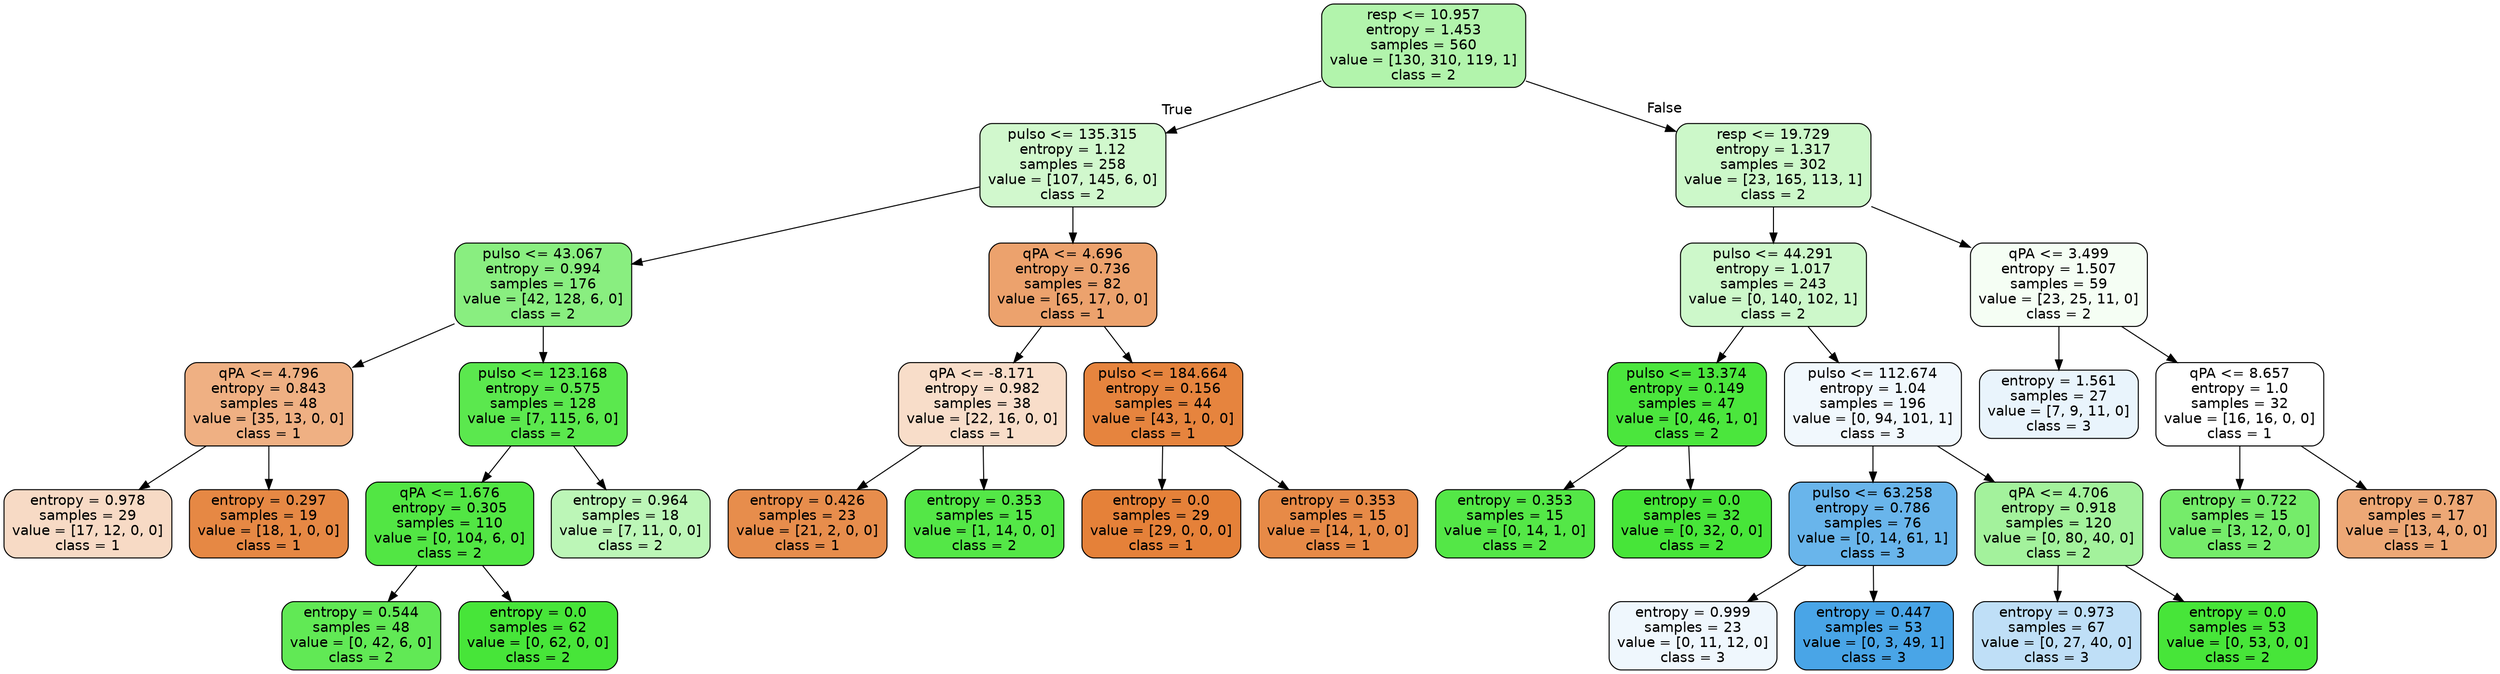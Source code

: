 digraph Tree {
node [shape=box, style="filled, rounded", color="black", fontname="helvetica"] ;
edge [fontname="helvetica"] ;
0 [label="resp <= 10.957\nentropy = 1.453\nsamples = 560\nvalue = [130, 310, 119, 1]\nclass = 2", fillcolor="#b2f4ac"] ;
1 [label="pulso <= 135.315\nentropy = 1.12\nsamples = 258\nvalue = [107, 145, 6, 0]\nclass = 2", fillcolor="#d1f8cd"] ;
0 -> 1 [labeldistance=2.5, labelangle=45, headlabel="True"] ;
2 [label="pulso <= 43.067\nentropy = 0.994\nsamples = 176\nvalue = [42, 128, 6, 0]\nclass = 2", fillcolor="#89ee80"] ;
1 -> 2 ;
3 [label="qPA <= 4.796\nentropy = 0.843\nsamples = 48\nvalue = [35, 13, 0, 0]\nclass = 1", fillcolor="#efb083"] ;
2 -> 3 ;
4 [label="entropy = 0.978\nsamples = 29\nvalue = [17, 12, 0, 0]\nclass = 1", fillcolor="#f7dac5"] ;
3 -> 4 ;
5 [label="entropy = 0.297\nsamples = 19\nvalue = [18, 1, 0, 0]\nclass = 1", fillcolor="#e68844"] ;
3 -> 5 ;
6 [label="pulso <= 123.168\nentropy = 0.575\nsamples = 128\nvalue = [7, 115, 6, 0]\nclass = 2", fillcolor="#5be84e"] ;
2 -> 6 ;
7 [label="qPA <= 1.676\nentropy = 0.305\nsamples = 110\nvalue = [0, 104, 6, 0]\nclass = 2", fillcolor="#52e644"] ;
6 -> 7 ;
8 [label="entropy = 0.544\nsamples = 48\nvalue = [0, 42, 6, 0]\nclass = 2", fillcolor="#61e955"] ;
7 -> 8 ;
9 [label="entropy = 0.0\nsamples = 62\nvalue = [0, 62, 0, 0]\nclass = 2", fillcolor="#47e539"] ;
7 -> 9 ;
10 [label="entropy = 0.964\nsamples = 18\nvalue = [7, 11, 0, 0]\nclass = 2", fillcolor="#bcf6b7"] ;
6 -> 10 ;
11 [label="qPA <= 4.696\nentropy = 0.736\nsamples = 82\nvalue = [65, 17, 0, 0]\nclass = 1", fillcolor="#eca26d"] ;
1 -> 11 ;
12 [label="qPA <= -8.171\nentropy = 0.982\nsamples = 38\nvalue = [22, 16, 0, 0]\nclass = 1", fillcolor="#f8ddc9"] ;
11 -> 12 ;
13 [label="entropy = 0.426\nsamples = 23\nvalue = [21, 2, 0, 0]\nclass = 1", fillcolor="#e78d4c"] ;
12 -> 13 ;
14 [label="entropy = 0.353\nsamples = 15\nvalue = [1, 14, 0, 0]\nclass = 2", fillcolor="#54e747"] ;
12 -> 14 ;
15 [label="pulso <= 184.664\nentropy = 0.156\nsamples = 44\nvalue = [43, 1, 0, 0]\nclass = 1", fillcolor="#e6843e"] ;
11 -> 15 ;
16 [label="entropy = 0.0\nsamples = 29\nvalue = [29, 0, 0, 0]\nclass = 1", fillcolor="#e58139"] ;
15 -> 16 ;
17 [label="entropy = 0.353\nsamples = 15\nvalue = [14, 1, 0, 0]\nclass = 1", fillcolor="#e78a47"] ;
15 -> 17 ;
18 [label="resp <= 19.729\nentropy = 1.317\nsamples = 302\nvalue = [23, 165, 113, 1]\nclass = 2", fillcolor="#ccf8c9"] ;
0 -> 18 [labeldistance=2.5, labelangle=-45, headlabel="False"] ;
19 [label="pulso <= 44.291\nentropy = 1.017\nsamples = 243\nvalue = [0, 140, 102, 1]\nclass = 2", fillcolor="#cdf8ca"] ;
18 -> 19 ;
20 [label="pulso <= 13.374\nentropy = 0.149\nsamples = 47\nvalue = [0, 46, 1, 0]\nclass = 2", fillcolor="#4be63d"] ;
19 -> 20 ;
21 [label="entropy = 0.353\nsamples = 15\nvalue = [0, 14, 1, 0]\nclass = 2", fillcolor="#54e747"] ;
20 -> 21 ;
22 [label="entropy = 0.0\nsamples = 32\nvalue = [0, 32, 0, 0]\nclass = 2", fillcolor="#47e539"] ;
20 -> 22 ;
23 [label="pulso <= 112.674\nentropy = 1.04\nsamples = 196\nvalue = [0, 94, 101, 1]\nclass = 3", fillcolor="#f1f8fd"] ;
19 -> 23 ;
24 [label="pulso <= 63.258\nentropy = 0.786\nsamples = 76\nvalue = [0, 14, 61, 1]\nclass = 3", fillcolor="#69b5eb"] ;
23 -> 24 ;
25 [label="entropy = 0.999\nsamples = 23\nvalue = [0, 11, 12, 0]\nclass = 3", fillcolor="#eff7fd"] ;
24 -> 25 ;
26 [label="entropy = 0.447\nsamples = 53\nvalue = [0, 3, 49, 1]\nclass = 3", fillcolor="#49a5e7"] ;
24 -> 26 ;
27 [label="qPA <= 4.706\nentropy = 0.918\nsamples = 120\nvalue = [0, 80, 40, 0]\nclass = 2", fillcolor="#a3f29c"] ;
23 -> 27 ;
28 [label="entropy = 0.973\nsamples = 67\nvalue = [0, 27, 40, 0]\nclass = 3", fillcolor="#bfdff7"] ;
27 -> 28 ;
29 [label="entropy = 0.0\nsamples = 53\nvalue = [0, 53, 0, 0]\nclass = 2", fillcolor="#47e539"] ;
27 -> 29 ;
30 [label="qPA <= 3.499\nentropy = 1.507\nsamples = 59\nvalue = [23, 25, 11, 0]\nclass = 2", fillcolor="#f5fef4"] ;
18 -> 30 ;
31 [label="entropy = 1.561\nsamples = 27\nvalue = [7, 9, 11, 0]\nclass = 3", fillcolor="#e9f4fc"] ;
30 -> 31 ;
32 [label="qPA <= 8.657\nentropy = 1.0\nsamples = 32\nvalue = [16, 16, 0, 0]\nclass = 1", fillcolor="#ffffff"] ;
30 -> 32 ;
33 [label="entropy = 0.722\nsamples = 15\nvalue = [3, 12, 0, 0]\nclass = 2", fillcolor="#75ec6a"] ;
32 -> 33 ;
34 [label="entropy = 0.787\nsamples = 17\nvalue = [13, 4, 0, 0]\nclass = 1", fillcolor="#eda876"] ;
32 -> 34 ;
}